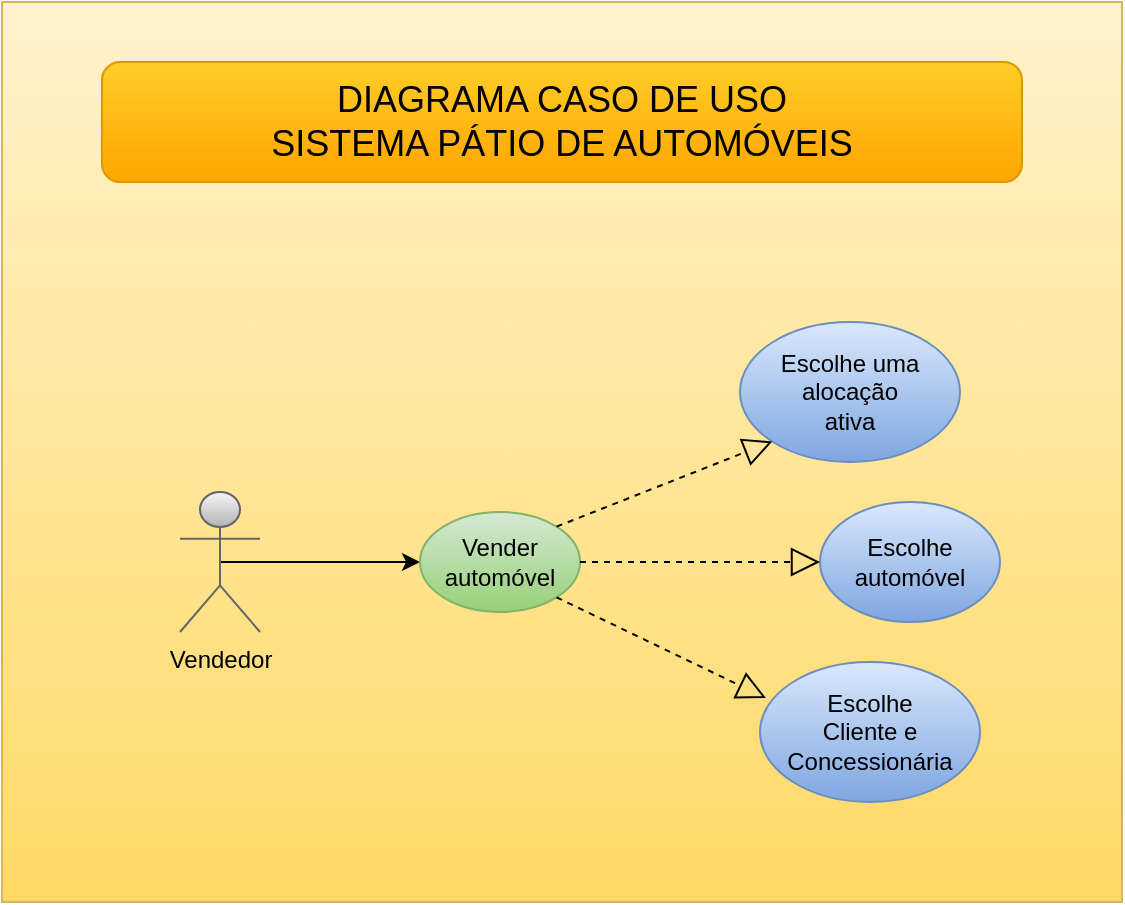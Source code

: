 <mxfile version="24.7.17">
  <diagram name="Página-1" id="wL-fX_2To0kq5ooPiDLL">
    <mxGraphModel dx="1434" dy="841" grid="1" gridSize="10" guides="1" tooltips="1" connect="1" arrows="1" fold="1" page="1" pageScale="1" pageWidth="827" pageHeight="1169" math="0" shadow="0">
      <root>
        <mxCell id="0" />
        <mxCell id="1" parent="0" />
        <mxCell id="XNatRsqHNbl5h2uv4FVS-34" value="" style="rounded=0;whiteSpace=wrap;html=1;fillColor=#fff2cc;gradientColor=#ffd966;strokeColor=#d6b656;" vertex="1" parent="1">
          <mxGeometry x="150" y="110" width="560" height="450" as="geometry" />
        </mxCell>
        <mxCell id="XNatRsqHNbl5h2uv4FVS-1" value="&lt;font style=&quot;font-size: 18px;&quot;&gt;DIAGRAMA CASO DE USO&lt;/font&gt;&lt;div style=&quot;font-size: 18px;&quot;&gt;&lt;font style=&quot;font-size: 18px;&quot;&gt;SISTEMA PÁTIO DE AUTOMÓVEIS&lt;/font&gt;&lt;/div&gt;" style="rounded=1;whiteSpace=wrap;html=1;fillColor=#ffcd28;gradientColor=#ffa500;strokeColor=#d79b00;" vertex="1" parent="1">
          <mxGeometry x="200" y="140" width="460" height="60" as="geometry" />
        </mxCell>
        <mxCell id="XNatRsqHNbl5h2uv4FVS-17" style="edgeStyle=orthogonalEdgeStyle;rounded=0;orthogonalLoop=1;jettySize=auto;html=1;exitX=0.5;exitY=0.5;exitDx=0;exitDy=0;exitPerimeter=0;" edge="1" parent="1" source="XNatRsqHNbl5h2uv4FVS-2" target="XNatRsqHNbl5h2uv4FVS-15">
          <mxGeometry relative="1" as="geometry" />
        </mxCell>
        <mxCell id="XNatRsqHNbl5h2uv4FVS-2" value="Vendedor" style="shape=umlActor;verticalLabelPosition=bottom;verticalAlign=top;html=1;outlineConnect=0;fillColor=#f5f5f5;gradientColor=#b3b3b3;strokeColor=#666666;" vertex="1" parent="1">
          <mxGeometry x="239" y="355" width="40" height="70" as="geometry" />
        </mxCell>
        <mxCell id="XNatRsqHNbl5h2uv4FVS-15" value="Vender&lt;div&gt;automóvel&lt;/div&gt;" style="ellipse;whiteSpace=wrap;html=1;fillColor=#d5e8d4;gradientColor=#97d077;strokeColor=#82b366;" vertex="1" parent="1">
          <mxGeometry x="359" y="365" width="80" height="50" as="geometry" />
        </mxCell>
        <mxCell id="XNatRsqHNbl5h2uv4FVS-18" value="Escolhe uma&lt;div&gt;alocação&lt;/div&gt;&lt;div&gt;ativa&lt;/div&gt;" style="ellipse;whiteSpace=wrap;html=1;fillColor=#dae8fc;gradientColor=#7ea6e0;strokeColor=#6c8ebf;" vertex="1" parent="1">
          <mxGeometry x="519" y="270" width="110" height="70" as="geometry" />
        </mxCell>
        <mxCell id="XNatRsqHNbl5h2uv4FVS-19" value="Escolhe&lt;div&gt;automóvel&lt;/div&gt;" style="ellipse;whiteSpace=wrap;html=1;fillColor=#dae8fc;gradientColor=#7ea6e0;strokeColor=#6c8ebf;" vertex="1" parent="1">
          <mxGeometry x="559" y="360" width="90" height="60" as="geometry" />
        </mxCell>
        <mxCell id="XNatRsqHNbl5h2uv4FVS-20" value="Escolhe&lt;div&gt;Cliente e&lt;/div&gt;&lt;div&gt;Concessionária&lt;/div&gt;" style="ellipse;whiteSpace=wrap;html=1;fillColor=#dae8fc;gradientColor=#7ea6e0;strokeColor=#6c8ebf;" vertex="1" parent="1">
          <mxGeometry x="529" y="440" width="110" height="70" as="geometry" />
        </mxCell>
        <mxCell id="XNatRsqHNbl5h2uv4FVS-28" value="" style="endArrow=block;dashed=1;endFill=0;endSize=12;html=1;rounded=0;exitX=1;exitY=0;exitDx=0;exitDy=0;entryX=0;entryY=1;entryDx=0;entryDy=0;" edge="1" parent="1" source="XNatRsqHNbl5h2uv4FVS-15" target="XNatRsqHNbl5h2uv4FVS-18">
          <mxGeometry width="160" relative="1" as="geometry">
            <mxPoint x="443" y="350" as="sourcePoint" />
            <mxPoint x="603" y="350" as="targetPoint" />
          </mxGeometry>
        </mxCell>
        <mxCell id="XNatRsqHNbl5h2uv4FVS-29" value="" style="endArrow=block;dashed=1;endFill=0;endSize=12;html=1;rounded=0;exitX=1;exitY=0.5;exitDx=0;exitDy=0;entryX=0;entryY=0.5;entryDx=0;entryDy=0;" edge="1" parent="1" source="XNatRsqHNbl5h2uv4FVS-15" target="XNatRsqHNbl5h2uv4FVS-19">
          <mxGeometry width="160" relative="1" as="geometry">
            <mxPoint x="458" y="376" as="sourcePoint" />
            <mxPoint x="545" y="340" as="targetPoint" />
          </mxGeometry>
        </mxCell>
        <mxCell id="XNatRsqHNbl5h2uv4FVS-30" value="" style="endArrow=block;dashed=1;endFill=0;endSize=12;html=1;rounded=0;exitX=1;exitY=1;exitDx=0;exitDy=0;entryX=0.027;entryY=0.257;entryDx=0;entryDy=0;entryPerimeter=0;" edge="1" parent="1" source="XNatRsqHNbl5h2uv4FVS-15" target="XNatRsqHNbl5h2uv4FVS-20">
          <mxGeometry width="160" relative="1" as="geometry">
            <mxPoint x="449" y="440" as="sourcePoint" />
            <mxPoint x="529" y="450" as="targetPoint" />
          </mxGeometry>
        </mxCell>
      </root>
    </mxGraphModel>
  </diagram>
</mxfile>
